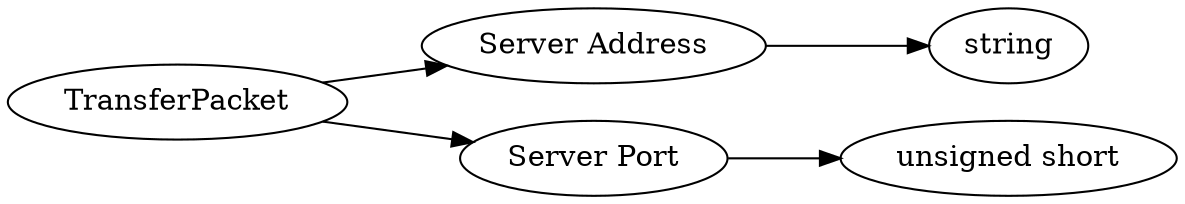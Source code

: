 digraph "TransferPacket" {
rankdir = LR
0
0 -> 1
1 -> 2
0 -> 3
3 -> 4

0 [label="TransferPacket",comment="name: \"TransferPacket\", typeName: \"\", id: 0, branchId: 85, recurseId: -1, attributes: 0, notes: \"\""];
1 [label="Server Address",comment="name: \"Server Address\", typeName: \"\", id: 1, branchId: 0, recurseId: -1, attributes: 0, notes: \"\""];
2 [label="string",comment="name: \"string\", typeName: \"\", id: 2, branchId: 0, recurseId: -1, attributes: 512, notes: \"\""];
3 [label="Server Port",comment="name: \"Server Port\", typeName: \"\", id: 3, branchId: 0, recurseId: -1, attributes: 0, notes: \"\""];
4 [label="unsigned short",comment="name: \"unsigned short\", typeName: \"\", id: 4, branchId: 0, recurseId: -1, attributes: 512, notes: \"\""];
{ rank = max;2;4}

}

